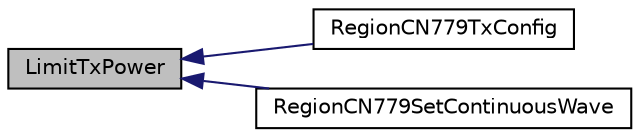 digraph "LimitTxPower"
{
  edge [fontname="Helvetica",fontsize="10",labelfontname="Helvetica",labelfontsize="10"];
  node [fontname="Helvetica",fontsize="10",shape=record];
  rankdir="LR";
  Node14 [label="LimitTxPower",height=0.2,width=0.4,color="black", fillcolor="grey75", style="filled", fontcolor="black"];
  Node14 -> Node15 [dir="back",color="midnightblue",fontsize="10",style="solid"];
  Node15 [label="RegionCN779TxConfig",height=0.2,width=0.4,color="black", fillcolor="white", style="filled",URL="$group___r_e_g_i_o_n_c_n779.html#gae628efcfcba9afc2620f3c1234b90c3d",tooltip="TX configuration. "];
  Node14 -> Node16 [dir="back",color="midnightblue",fontsize="10",style="solid"];
  Node16 [label="RegionCN779SetContinuousWave",height=0.2,width=0.4,color="black", fillcolor="white", style="filled",URL="$group___r_e_g_i_o_n_c_n779.html#ga702d0d0348fdbcb2b66f7e9d5fb93a61",tooltip="Sets the radio into continuous wave mode. "];
}
